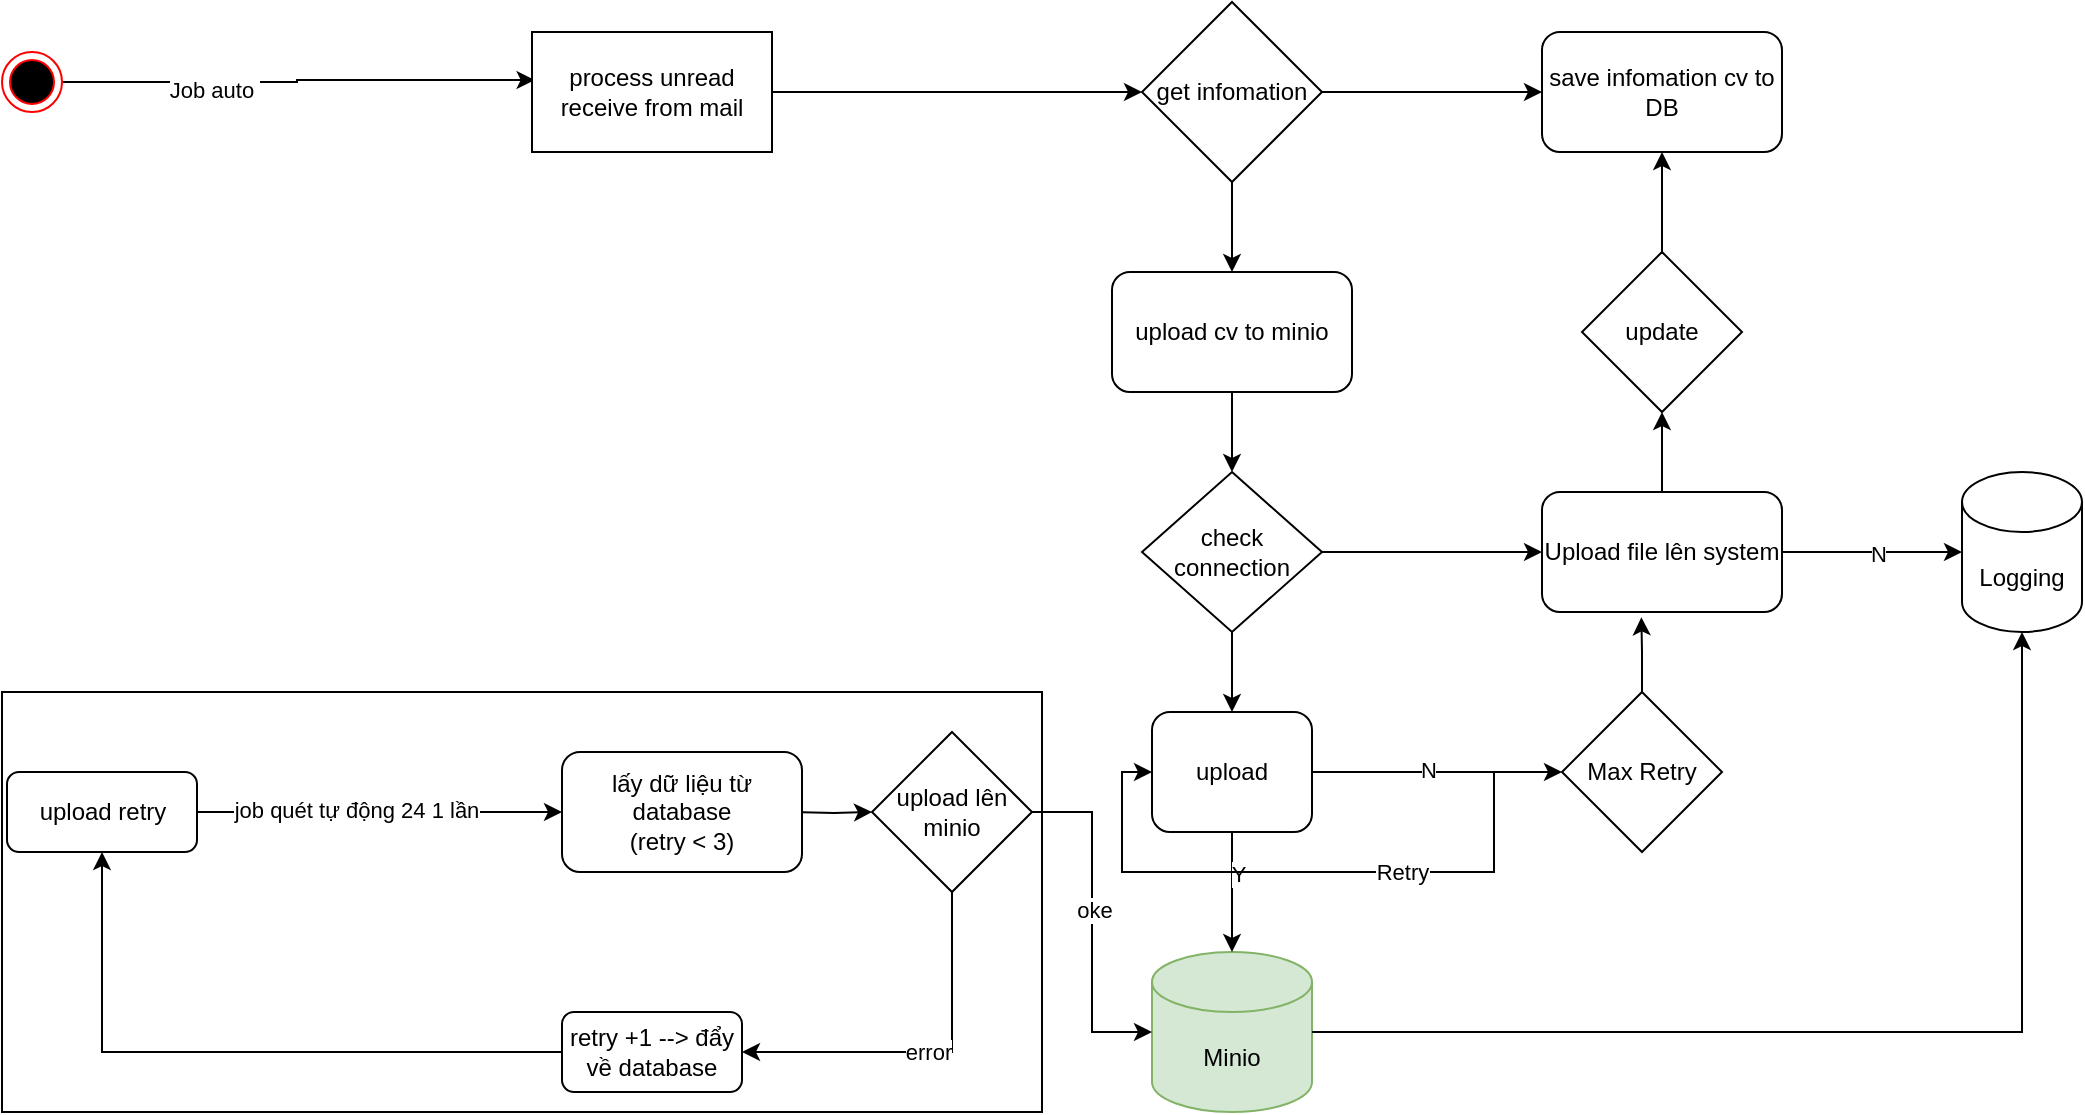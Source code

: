 <mxfile version="22.1.2" type="github">
  <diagram name="job-receive-mail" id="sXPrm_Bt0p8oL9XMs3Nz">
    <mxGraphModel dx="2057" dy="767" grid="1" gridSize="10" guides="1" tooltips="1" connect="1" arrows="1" fold="1" page="1" pageScale="1" pageWidth="850" pageHeight="1100" math="0" shadow="0">
      <root>
        <mxCell id="0" />
        <mxCell id="1" parent="0" />
        <mxCell id="Hj8g5iYXiU8Dz0LDpaQD-3" style="edgeStyle=orthogonalEdgeStyle;rounded=0;orthogonalLoop=1;jettySize=auto;html=1;entryX=0.011;entryY=0.4;entryDx=0;entryDy=0;entryPerimeter=0;" edge="1" parent="1" source="Hj8g5iYXiU8Dz0LDpaQD-2" target="Hj8g5iYXiU8Dz0LDpaQD-5">
          <mxGeometry relative="1" as="geometry">
            <mxPoint y="135" as="targetPoint" />
          </mxGeometry>
        </mxCell>
        <mxCell id="Hj8g5iYXiU8Dz0LDpaQD-62" value="Job auto&amp;nbsp;" style="edgeLabel;html=1;align=center;verticalAlign=middle;resizable=0;points=[];" vertex="1" connectable="0" parent="Hj8g5iYXiU8Dz0LDpaQD-3">
          <mxGeometry x="-0.365" y="-4" relative="1" as="geometry">
            <mxPoint as="offset" />
          </mxGeometry>
        </mxCell>
        <mxCell id="Hj8g5iYXiU8Dz0LDpaQD-2" value="S" style="ellipse;html=1;shape=endState;fillColor=#000000;strokeColor=#ff0000;" vertex="1" parent="1">
          <mxGeometry x="-140" y="120" width="30" height="30" as="geometry" />
        </mxCell>
        <mxCell id="Hj8g5iYXiU8Dz0LDpaQD-7" style="edgeStyle=orthogonalEdgeStyle;rounded=0;orthogonalLoop=1;jettySize=auto;html=1;entryX=0;entryY=0.5;entryDx=0;entryDy=0;" edge="1" parent="1" source="Hj8g5iYXiU8Dz0LDpaQD-5" target="Hj8g5iYXiU8Dz0LDpaQD-6">
          <mxGeometry relative="1" as="geometry" />
        </mxCell>
        <mxCell id="Hj8g5iYXiU8Dz0LDpaQD-5" value="process unread receive from mail" style="rounded=0;whiteSpace=wrap;html=1;" vertex="1" parent="1">
          <mxGeometry x="125" y="110" width="120" height="60" as="geometry" />
        </mxCell>
        <mxCell id="Hj8g5iYXiU8Dz0LDpaQD-8" style="edgeStyle=orthogonalEdgeStyle;rounded=0;orthogonalLoop=1;jettySize=auto;html=1;entryX=0;entryY=0.5;entryDx=0;entryDy=0;" edge="1" parent="1" source="Hj8g5iYXiU8Dz0LDpaQD-6" target="Hj8g5iYXiU8Dz0LDpaQD-10">
          <mxGeometry relative="1" as="geometry">
            <mxPoint x="580" y="140" as="targetPoint" />
          </mxGeometry>
        </mxCell>
        <mxCell id="Hj8g5iYXiU8Dz0LDpaQD-41" style="edgeStyle=orthogonalEdgeStyle;rounded=0;orthogonalLoop=1;jettySize=auto;html=1;" edge="1" parent="1" source="Hj8g5iYXiU8Dz0LDpaQD-6" target="Hj8g5iYXiU8Dz0LDpaQD-12">
          <mxGeometry relative="1" as="geometry" />
        </mxCell>
        <mxCell id="Hj8g5iYXiU8Dz0LDpaQD-6" value="get infomation" style="rhombus;whiteSpace=wrap;html=1;" vertex="1" parent="1">
          <mxGeometry x="430" y="95" width="90" height="90" as="geometry" />
        </mxCell>
        <mxCell id="Hj8g5iYXiU8Dz0LDpaQD-10" value="save infomation cv to DB" style="rounded=1;whiteSpace=wrap;html=1;" vertex="1" parent="1">
          <mxGeometry x="630" y="110" width="120" height="60" as="geometry" />
        </mxCell>
        <mxCell id="Hj8g5iYXiU8Dz0LDpaQD-42" style="edgeStyle=orthogonalEdgeStyle;rounded=0;orthogonalLoop=1;jettySize=auto;html=1;entryX=0.5;entryY=0;entryDx=0;entryDy=0;" edge="1" parent="1" source="Hj8g5iYXiU8Dz0LDpaQD-12" target="Hj8g5iYXiU8Dz0LDpaQD-14">
          <mxGeometry relative="1" as="geometry" />
        </mxCell>
        <mxCell id="Hj8g5iYXiU8Dz0LDpaQD-12" value="upload cv to minio" style="rounded=1;whiteSpace=wrap;html=1;" vertex="1" parent="1">
          <mxGeometry x="415" y="230" width="120" height="60" as="geometry" />
        </mxCell>
        <mxCell id="Hj8g5iYXiU8Dz0LDpaQD-43" style="edgeStyle=orthogonalEdgeStyle;rounded=0;orthogonalLoop=1;jettySize=auto;html=1;entryX=0.5;entryY=0;entryDx=0;entryDy=0;" edge="1" parent="1" source="Hj8g5iYXiU8Dz0LDpaQD-14" target="Hj8g5iYXiU8Dz0LDpaQD-20">
          <mxGeometry relative="1" as="geometry" />
        </mxCell>
        <mxCell id="Hj8g5iYXiU8Dz0LDpaQD-46" style="edgeStyle=orthogonalEdgeStyle;rounded=0;orthogonalLoop=1;jettySize=auto;html=1;entryX=0;entryY=0.5;entryDx=0;entryDy=0;" edge="1" parent="1" source="Hj8g5iYXiU8Dz0LDpaQD-14" target="Hj8g5iYXiU8Dz0LDpaQD-17">
          <mxGeometry relative="1" as="geometry" />
        </mxCell>
        <mxCell id="Hj8g5iYXiU8Dz0LDpaQD-14" value="check connection" style="rhombus;whiteSpace=wrap;html=1;" vertex="1" parent="1">
          <mxGeometry x="430" y="330" width="90" height="80" as="geometry" />
        </mxCell>
        <mxCell id="Hj8g5iYXiU8Dz0LDpaQD-24" style="edgeStyle=orthogonalEdgeStyle;rounded=0;orthogonalLoop=1;jettySize=auto;html=1;entryX=0.5;entryY=1;entryDx=0;entryDy=0;" edge="1" parent="1" source="Hj8g5iYXiU8Dz0LDpaQD-17" target="Hj8g5iYXiU8Dz0LDpaQD-23">
          <mxGeometry relative="1" as="geometry" />
        </mxCell>
        <mxCell id="Hj8g5iYXiU8Dz0LDpaQD-63" style="edgeStyle=orthogonalEdgeStyle;rounded=0;orthogonalLoop=1;jettySize=auto;html=1;entryX=0;entryY=0.5;entryDx=0;entryDy=0;entryPerimeter=0;" edge="1" parent="1" source="Hj8g5iYXiU8Dz0LDpaQD-17" target="Hj8g5iYXiU8Dz0LDpaQD-64">
          <mxGeometry relative="1" as="geometry">
            <mxPoint x="800" y="370" as="targetPoint" />
          </mxGeometry>
        </mxCell>
        <mxCell id="Hj8g5iYXiU8Dz0LDpaQD-65" value="N" style="edgeLabel;html=1;align=center;verticalAlign=middle;resizable=0;points=[];" vertex="1" connectable="0" parent="Hj8g5iYXiU8Dz0LDpaQD-63">
          <mxGeometry x="0.062" y="-1" relative="1" as="geometry">
            <mxPoint as="offset" />
          </mxGeometry>
        </mxCell>
        <mxCell id="Hj8g5iYXiU8Dz0LDpaQD-17" value="Upload file lên system" style="rounded=1;whiteSpace=wrap;html=1;" vertex="1" parent="1">
          <mxGeometry x="630" y="340" width="120" height="60" as="geometry" />
        </mxCell>
        <mxCell id="Hj8g5iYXiU8Dz0LDpaQD-57" style="edgeStyle=orthogonalEdgeStyle;rounded=0;orthogonalLoop=1;jettySize=auto;html=1;entryX=0;entryY=0.5;entryDx=0;entryDy=0;" edge="1" parent="1" source="Hj8g5iYXiU8Dz0LDpaQD-20" target="Hj8g5iYXiU8Dz0LDpaQD-55">
          <mxGeometry relative="1" as="geometry" />
        </mxCell>
        <mxCell id="Hj8g5iYXiU8Dz0LDpaQD-58" value="N" style="edgeLabel;html=1;align=center;verticalAlign=middle;resizable=0;points=[];" vertex="1" connectable="0" parent="Hj8g5iYXiU8Dz0LDpaQD-57">
          <mxGeometry x="-0.083" y="-4" relative="1" as="geometry">
            <mxPoint y="-5" as="offset" />
          </mxGeometry>
        </mxCell>
        <mxCell id="Hj8g5iYXiU8Dz0LDpaQD-20" value="upload" style="rounded=1;whiteSpace=wrap;html=1;" vertex="1" parent="1">
          <mxGeometry x="435" y="450" width="80" height="60" as="geometry" />
        </mxCell>
        <mxCell id="Hj8g5iYXiU8Dz0LDpaQD-45" style="edgeStyle=orthogonalEdgeStyle;rounded=0;orthogonalLoop=1;jettySize=auto;html=1;entryX=0.5;entryY=1;entryDx=0;entryDy=0;" edge="1" parent="1" source="Hj8g5iYXiU8Dz0LDpaQD-23" target="Hj8g5iYXiU8Dz0LDpaQD-10">
          <mxGeometry relative="1" as="geometry" />
        </mxCell>
        <mxCell id="Hj8g5iYXiU8Dz0LDpaQD-23" value="update" style="rhombus;whiteSpace=wrap;html=1;" vertex="1" parent="1">
          <mxGeometry x="650" y="220" width="80" height="80" as="geometry" />
        </mxCell>
        <mxCell id="Hj8g5iYXiU8Dz0LDpaQD-26" value="Minio" style="shape=cylinder3;whiteSpace=wrap;html=1;boundedLbl=1;backgroundOutline=1;size=15;fillColor=#d5e8d4;strokeColor=#82b366;" vertex="1" parent="1">
          <mxGeometry x="435" y="570" width="80" height="80" as="geometry" />
        </mxCell>
        <mxCell id="Hj8g5iYXiU8Dz0LDpaQD-29" value="" style="rounded=0;whiteSpace=wrap;html=1;" vertex="1" parent="1">
          <mxGeometry x="-140" y="440" width="520" height="210" as="geometry" />
        </mxCell>
        <mxCell id="Hj8g5iYXiU8Dz0LDpaQD-30" style="edgeStyle=orthogonalEdgeStyle;rounded=0;orthogonalLoop=1;jettySize=auto;html=1;" edge="1" parent="1" source="Hj8g5iYXiU8Dz0LDpaQD-32">
          <mxGeometry relative="1" as="geometry">
            <mxPoint x="140" y="500" as="targetPoint" />
          </mxGeometry>
        </mxCell>
        <mxCell id="Hj8g5iYXiU8Dz0LDpaQD-31" value="job quét tự động 24 1 lần" style="edgeLabel;html=1;align=center;verticalAlign=middle;resizable=0;points=[];" connectable="0" vertex="1" parent="Hj8g5iYXiU8Dz0LDpaQD-30">
          <mxGeometry x="-0.135" y="1" relative="1" as="geometry">
            <mxPoint as="offset" />
          </mxGeometry>
        </mxCell>
        <mxCell id="Hj8g5iYXiU8Dz0LDpaQD-32" value="upload retry" style="rounded=1;whiteSpace=wrap;html=1;" vertex="1" parent="1">
          <mxGeometry x="-137.5" y="480" width="95" height="40" as="geometry" />
        </mxCell>
        <mxCell id="Hj8g5iYXiU8Dz0LDpaQD-33" style="edgeStyle=orthogonalEdgeStyle;rounded=0;orthogonalLoop=1;jettySize=auto;html=1;entryX=0;entryY=0.5;entryDx=0;entryDy=0;" edge="1" parent="1" target="Hj8g5iYXiU8Dz0LDpaQD-36">
          <mxGeometry relative="1" as="geometry">
            <mxPoint x="255" y="500" as="sourcePoint" />
          </mxGeometry>
        </mxCell>
        <mxCell id="Hj8g5iYXiU8Dz0LDpaQD-35" value="error" style="edgeStyle=orthogonalEdgeStyle;rounded=0;orthogonalLoop=1;jettySize=auto;html=1;entryX=1;entryY=0.5;entryDx=0;entryDy=0;" edge="1" parent="1" source="Hj8g5iYXiU8Dz0LDpaQD-36" target="Hj8g5iYXiU8Dz0LDpaQD-38">
          <mxGeometry relative="1" as="geometry">
            <Array as="points">
              <mxPoint x="335" y="620" />
            </Array>
          </mxGeometry>
        </mxCell>
        <mxCell id="Hj8g5iYXiU8Dz0LDpaQD-36" value="upload lên minio" style="rhombus;whiteSpace=wrap;html=1;" vertex="1" parent="1">
          <mxGeometry x="295" y="460" width="80" height="80" as="geometry" />
        </mxCell>
        <mxCell id="Hj8g5iYXiU8Dz0LDpaQD-37" style="edgeStyle=orthogonalEdgeStyle;rounded=0;orthogonalLoop=1;jettySize=auto;html=1;entryX=0.5;entryY=1;entryDx=0;entryDy=0;" edge="1" parent="1" source="Hj8g5iYXiU8Dz0LDpaQD-38" target="Hj8g5iYXiU8Dz0LDpaQD-32">
          <mxGeometry relative="1" as="geometry" />
        </mxCell>
        <mxCell id="Hj8g5iYXiU8Dz0LDpaQD-38" value="retry +1 --&amp;gt; đẩy về database" style="rounded=1;whiteSpace=wrap;html=1;" vertex="1" parent="1">
          <mxGeometry x="140" y="600" width="90" height="40" as="geometry" />
        </mxCell>
        <mxCell id="Hj8g5iYXiU8Dz0LDpaQD-39" value="lấy dữ liệu từ database&lt;br style=&quot;border-color: var(--border-color);&quot;&gt;(retry &amp;lt; 3)" style="rounded=1;whiteSpace=wrap;html=1;" vertex="1" parent="1">
          <mxGeometry x="140" y="470" width="120" height="60" as="geometry" />
        </mxCell>
        <mxCell id="Hj8g5iYXiU8Dz0LDpaQD-48" style="edgeStyle=orthogonalEdgeStyle;rounded=0;orthogonalLoop=1;jettySize=auto;html=1;entryX=0.5;entryY=0;entryDx=0;entryDy=0;entryPerimeter=0;" edge="1" parent="1" source="Hj8g5iYXiU8Dz0LDpaQD-20" target="Hj8g5iYXiU8Dz0LDpaQD-26">
          <mxGeometry relative="1" as="geometry" />
        </mxCell>
        <mxCell id="Hj8g5iYXiU8Dz0LDpaQD-53" value="Y" style="edgeLabel;html=1;align=center;verticalAlign=middle;resizable=0;points=[];" vertex="1" connectable="0" parent="Hj8g5iYXiU8Dz0LDpaQD-48">
          <mxGeometry x="-0.3" y="3" relative="1" as="geometry">
            <mxPoint as="offset" />
          </mxGeometry>
        </mxCell>
        <mxCell id="Hj8g5iYXiU8Dz0LDpaQD-51" style="edgeStyle=orthogonalEdgeStyle;rounded=0;orthogonalLoop=1;jettySize=auto;html=1;entryX=0;entryY=0.5;entryDx=0;entryDy=0;entryPerimeter=0;" edge="1" parent="1" source="Hj8g5iYXiU8Dz0LDpaQD-36" target="Hj8g5iYXiU8Dz0LDpaQD-26">
          <mxGeometry relative="1" as="geometry" />
        </mxCell>
        <mxCell id="Hj8g5iYXiU8Dz0LDpaQD-52" value="oke" style="edgeLabel;html=1;align=center;verticalAlign=middle;resizable=0;points=[];" vertex="1" connectable="0" parent="Hj8g5iYXiU8Dz0LDpaQD-51">
          <mxGeometry x="-0.071" y="1" relative="1" as="geometry">
            <mxPoint as="offset" />
          </mxGeometry>
        </mxCell>
        <mxCell id="Hj8g5iYXiU8Dz0LDpaQD-55" value="Max Retry" style="rhombus;whiteSpace=wrap;html=1;" vertex="1" parent="1">
          <mxGeometry x="640" y="440" width="80" height="80" as="geometry" />
        </mxCell>
        <mxCell id="Hj8g5iYXiU8Dz0LDpaQD-56" style="edgeStyle=orthogonalEdgeStyle;rounded=0;orthogonalLoop=1;jettySize=auto;html=1;entryX=0.414;entryY=1.044;entryDx=0;entryDy=0;entryPerimeter=0;" edge="1" parent="1" source="Hj8g5iYXiU8Dz0LDpaQD-55" target="Hj8g5iYXiU8Dz0LDpaQD-17">
          <mxGeometry relative="1" as="geometry" />
        </mxCell>
        <mxCell id="Hj8g5iYXiU8Dz0LDpaQD-59" value="Retry" style="endArrow=classic;html=1;rounded=0;entryX=0;entryY=0.5;entryDx=0;entryDy=0;" edge="1" parent="1" target="Hj8g5iYXiU8Dz0LDpaQD-20">
          <mxGeometry x="-0.362" width="50" height="50" relative="1" as="geometry">
            <mxPoint x="606" y="480" as="sourcePoint" />
            <mxPoint x="410" y="480" as="targetPoint" />
            <Array as="points">
              <mxPoint x="606" y="530" />
              <mxPoint x="420" y="530" />
              <mxPoint x="420" y="480" />
            </Array>
            <mxPoint as="offset" />
          </mxGeometry>
        </mxCell>
        <mxCell id="Hj8g5iYXiU8Dz0LDpaQD-64" value="Logging" style="shape=cylinder3;whiteSpace=wrap;html=1;boundedLbl=1;backgroundOutline=1;size=15;" vertex="1" parent="1">
          <mxGeometry x="840" y="330" width="60" height="80" as="geometry" />
        </mxCell>
        <mxCell id="Hj8g5iYXiU8Dz0LDpaQD-66" style="edgeStyle=orthogonalEdgeStyle;rounded=0;orthogonalLoop=1;jettySize=auto;html=1;entryX=0.5;entryY=1;entryDx=0;entryDy=0;entryPerimeter=0;" edge="1" parent="1" source="Hj8g5iYXiU8Dz0LDpaQD-26" target="Hj8g5iYXiU8Dz0LDpaQD-64">
          <mxGeometry relative="1" as="geometry" />
        </mxCell>
      </root>
    </mxGraphModel>
  </diagram>
</mxfile>
